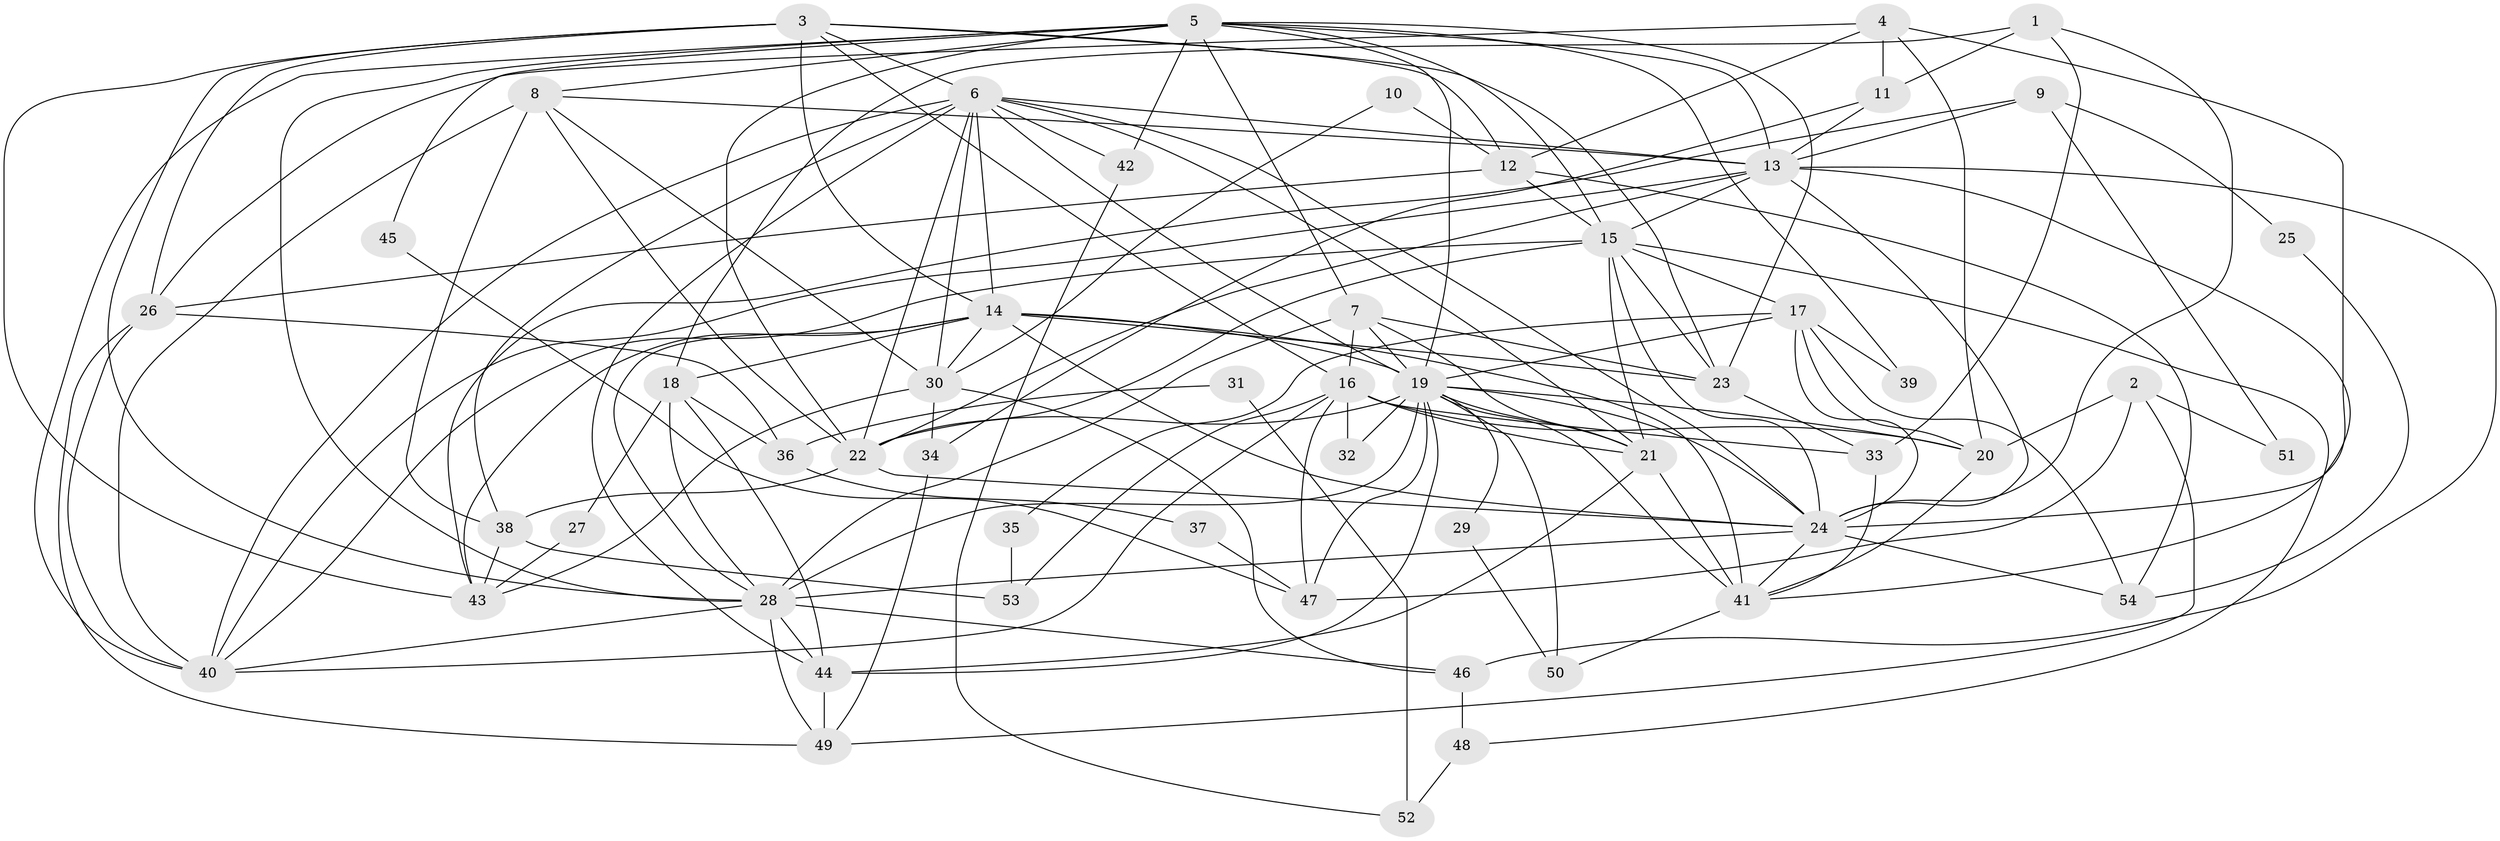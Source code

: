 // original degree distribution, {4: 0.21495327102803738, 3: 0.2523364485981308, 6: 0.09345794392523364, 5: 0.19626168224299065, 2: 0.17757009345794392, 7: 0.04672897196261682, 8: 0.009345794392523364, 9: 0.009345794392523364}
// Generated by graph-tools (version 1.1) at 2025/36/03/09/25 02:36:10]
// undirected, 54 vertices, 151 edges
graph export_dot {
graph [start="1"]
  node [color=gray90,style=filled];
  1;
  2;
  3;
  4;
  5;
  6;
  7;
  8;
  9;
  10;
  11;
  12;
  13;
  14;
  15;
  16;
  17;
  18;
  19;
  20;
  21;
  22;
  23;
  24;
  25;
  26;
  27;
  28;
  29;
  30;
  31;
  32;
  33;
  34;
  35;
  36;
  37;
  38;
  39;
  40;
  41;
  42;
  43;
  44;
  45;
  46;
  47;
  48;
  49;
  50;
  51;
  52;
  53;
  54;
  1 -- 11 [weight=1.0];
  1 -- 18 [weight=1.0];
  1 -- 24 [weight=1.0];
  1 -- 33 [weight=1.0];
  2 -- 20 [weight=1.0];
  2 -- 47 [weight=1.0];
  2 -- 49 [weight=1.0];
  2 -- 51 [weight=1.0];
  3 -- 6 [weight=1.0];
  3 -- 12 [weight=1.0];
  3 -- 14 [weight=1.0];
  3 -- 16 [weight=1.0];
  3 -- 23 [weight=1.0];
  3 -- 26 [weight=1.0];
  3 -- 28 [weight=1.0];
  3 -- 43 [weight=1.0];
  4 -- 11 [weight=1.0];
  4 -- 12 [weight=2.0];
  4 -- 20 [weight=1.0];
  4 -- 24 [weight=2.0];
  4 -- 26 [weight=1.0];
  5 -- 7 [weight=1.0];
  5 -- 8 [weight=1.0];
  5 -- 13 [weight=1.0];
  5 -- 15 [weight=1.0];
  5 -- 19 [weight=1.0];
  5 -- 22 [weight=1.0];
  5 -- 23 [weight=1.0];
  5 -- 28 [weight=1.0];
  5 -- 39 [weight=1.0];
  5 -- 40 [weight=1.0];
  5 -- 42 [weight=1.0];
  5 -- 45 [weight=1.0];
  6 -- 13 [weight=1.0];
  6 -- 14 [weight=1.0];
  6 -- 19 [weight=1.0];
  6 -- 21 [weight=1.0];
  6 -- 22 [weight=1.0];
  6 -- 24 [weight=1.0];
  6 -- 30 [weight=1.0];
  6 -- 38 [weight=1.0];
  6 -- 40 [weight=1.0];
  6 -- 42 [weight=1.0];
  6 -- 44 [weight=1.0];
  7 -- 16 [weight=1.0];
  7 -- 19 [weight=1.0];
  7 -- 21 [weight=1.0];
  7 -- 23 [weight=2.0];
  7 -- 28 [weight=1.0];
  8 -- 13 [weight=1.0];
  8 -- 22 [weight=2.0];
  8 -- 30 [weight=1.0];
  8 -- 38 [weight=1.0];
  8 -- 40 [weight=1.0];
  9 -- 13 [weight=1.0];
  9 -- 25 [weight=1.0];
  9 -- 43 [weight=1.0];
  9 -- 51 [weight=1.0];
  10 -- 12 [weight=1.0];
  10 -- 30 [weight=1.0];
  11 -- 13 [weight=1.0];
  11 -- 34 [weight=1.0];
  12 -- 15 [weight=1.0];
  12 -- 26 [weight=1.0];
  12 -- 54 [weight=1.0];
  13 -- 15 [weight=1.0];
  13 -- 22 [weight=1.0];
  13 -- 24 [weight=1.0];
  13 -- 40 [weight=1.0];
  13 -- 41 [weight=1.0];
  13 -- 46 [weight=1.0];
  14 -- 18 [weight=1.0];
  14 -- 19 [weight=1.0];
  14 -- 23 [weight=1.0];
  14 -- 24 [weight=1.0];
  14 -- 28 [weight=1.0];
  14 -- 30 [weight=1.0];
  14 -- 41 [weight=1.0];
  14 -- 43 [weight=1.0];
  15 -- 17 [weight=1.0];
  15 -- 21 [weight=1.0];
  15 -- 22 [weight=1.0];
  15 -- 23 [weight=1.0];
  15 -- 24 [weight=1.0];
  15 -- 40 [weight=1.0];
  15 -- 48 [weight=1.0];
  16 -- 20 [weight=1.0];
  16 -- 21 [weight=1.0];
  16 -- 32 [weight=1.0];
  16 -- 33 [weight=1.0];
  16 -- 40 [weight=1.0];
  16 -- 47 [weight=1.0];
  16 -- 53 [weight=1.0];
  17 -- 19 [weight=1.0];
  17 -- 20 [weight=1.0];
  17 -- 24 [weight=1.0];
  17 -- 35 [weight=1.0];
  17 -- 39 [weight=1.0];
  17 -- 54 [weight=1.0];
  18 -- 27 [weight=1.0];
  18 -- 28 [weight=1.0];
  18 -- 36 [weight=1.0];
  18 -- 44 [weight=1.0];
  19 -- 20 [weight=1.0];
  19 -- 21 [weight=1.0];
  19 -- 22 [weight=1.0];
  19 -- 24 [weight=1.0];
  19 -- 28 [weight=1.0];
  19 -- 29 [weight=1.0];
  19 -- 32 [weight=1.0];
  19 -- 41 [weight=2.0];
  19 -- 44 [weight=1.0];
  19 -- 47 [weight=1.0];
  19 -- 50 [weight=1.0];
  20 -- 41 [weight=1.0];
  21 -- 41 [weight=1.0];
  21 -- 44 [weight=1.0];
  22 -- 24 [weight=1.0];
  22 -- 38 [weight=1.0];
  23 -- 33 [weight=1.0];
  24 -- 28 [weight=1.0];
  24 -- 41 [weight=1.0];
  24 -- 54 [weight=1.0];
  25 -- 54 [weight=1.0];
  26 -- 36 [weight=1.0];
  26 -- 40 [weight=1.0];
  26 -- 49 [weight=1.0];
  27 -- 43 [weight=1.0];
  28 -- 40 [weight=1.0];
  28 -- 44 [weight=1.0];
  28 -- 46 [weight=1.0];
  28 -- 49 [weight=1.0];
  29 -- 50 [weight=1.0];
  30 -- 34 [weight=1.0];
  30 -- 43 [weight=1.0];
  30 -- 46 [weight=1.0];
  31 -- 36 [weight=1.0];
  31 -- 52 [weight=1.0];
  33 -- 41 [weight=1.0];
  34 -- 49 [weight=1.0];
  35 -- 53 [weight=1.0];
  36 -- 37 [weight=1.0];
  37 -- 47 [weight=1.0];
  38 -- 43 [weight=1.0];
  38 -- 53 [weight=1.0];
  41 -- 50 [weight=1.0];
  42 -- 52 [weight=1.0];
  44 -- 49 [weight=1.0];
  45 -- 47 [weight=1.0];
  46 -- 48 [weight=1.0];
  48 -- 52 [weight=1.0];
}
